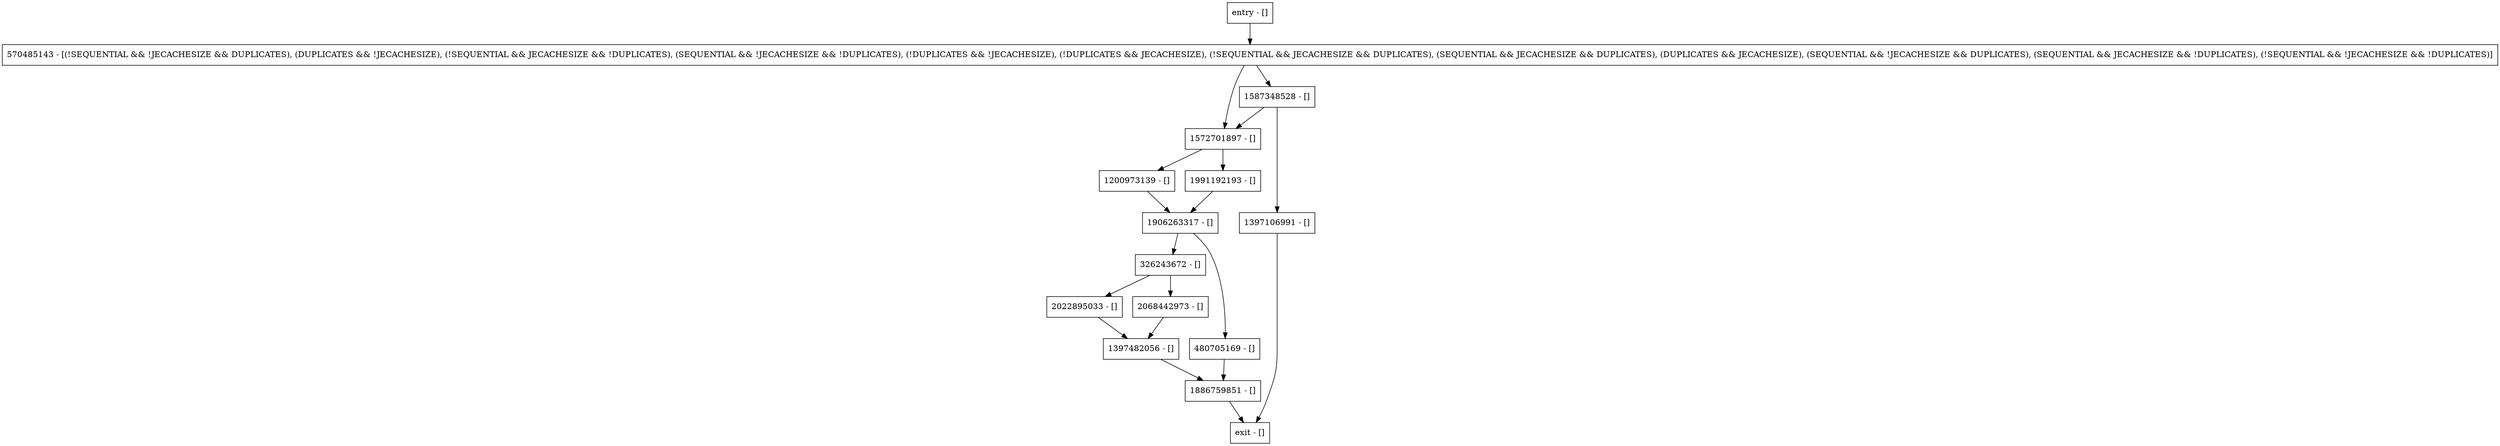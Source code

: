 digraph updateRecord {
node [shape=record];
326243672 [label="326243672 - []"];
1886759851 [label="1886759851 - []"];
570485143 [label="570485143 - [(!SEQUENTIAL && !JECACHESIZE && DUPLICATES), (DUPLICATES && !JECACHESIZE), (!SEQUENTIAL && JECACHESIZE && !DUPLICATES), (SEQUENTIAL && !JECACHESIZE && !DUPLICATES), (!DUPLICATES && !JECACHESIZE), (!DUPLICATES && JECACHESIZE), (!SEQUENTIAL && JECACHESIZE && DUPLICATES), (SEQUENTIAL && JECACHESIZE && DUPLICATES), (DUPLICATES && JECACHESIZE), (SEQUENTIAL && !JECACHESIZE && DUPLICATES), (SEQUENTIAL && JECACHESIZE && !DUPLICATES), (!SEQUENTIAL && !JECACHESIZE && !DUPLICATES)]"];
1906263317 [label="1906263317 - []"];
480705169 [label="480705169 - []"];
1200973139 [label="1200973139 - []"];
2022895033 [label="2022895033 - []"];
1397482056 [label="1397482056 - []"];
entry [label="entry - []"];
exit [label="exit - []"];
1991192193 [label="1991192193 - []"];
1587348528 [label="1587348528 - []"];
1572701897 [label="1572701897 - []"];
2068442973 [label="2068442973 - []"];
1397106991 [label="1397106991 - []"];
entry;
exit;
326243672 -> 2022895033;
326243672 -> 2068442973;
1886759851 -> exit;
570485143 -> 1587348528;
570485143 -> 1572701897;
1906263317 -> 326243672;
1906263317 -> 480705169;
480705169 -> 1886759851;
1200973139 -> 1906263317;
2022895033 -> 1397482056;
1397482056 -> 1886759851;
entry -> 570485143;
1991192193 -> 1906263317;
1587348528 -> 1572701897;
1587348528 -> 1397106991;
1572701897 -> 1200973139;
1572701897 -> 1991192193;
2068442973 -> 1397482056;
1397106991 -> exit;
}
